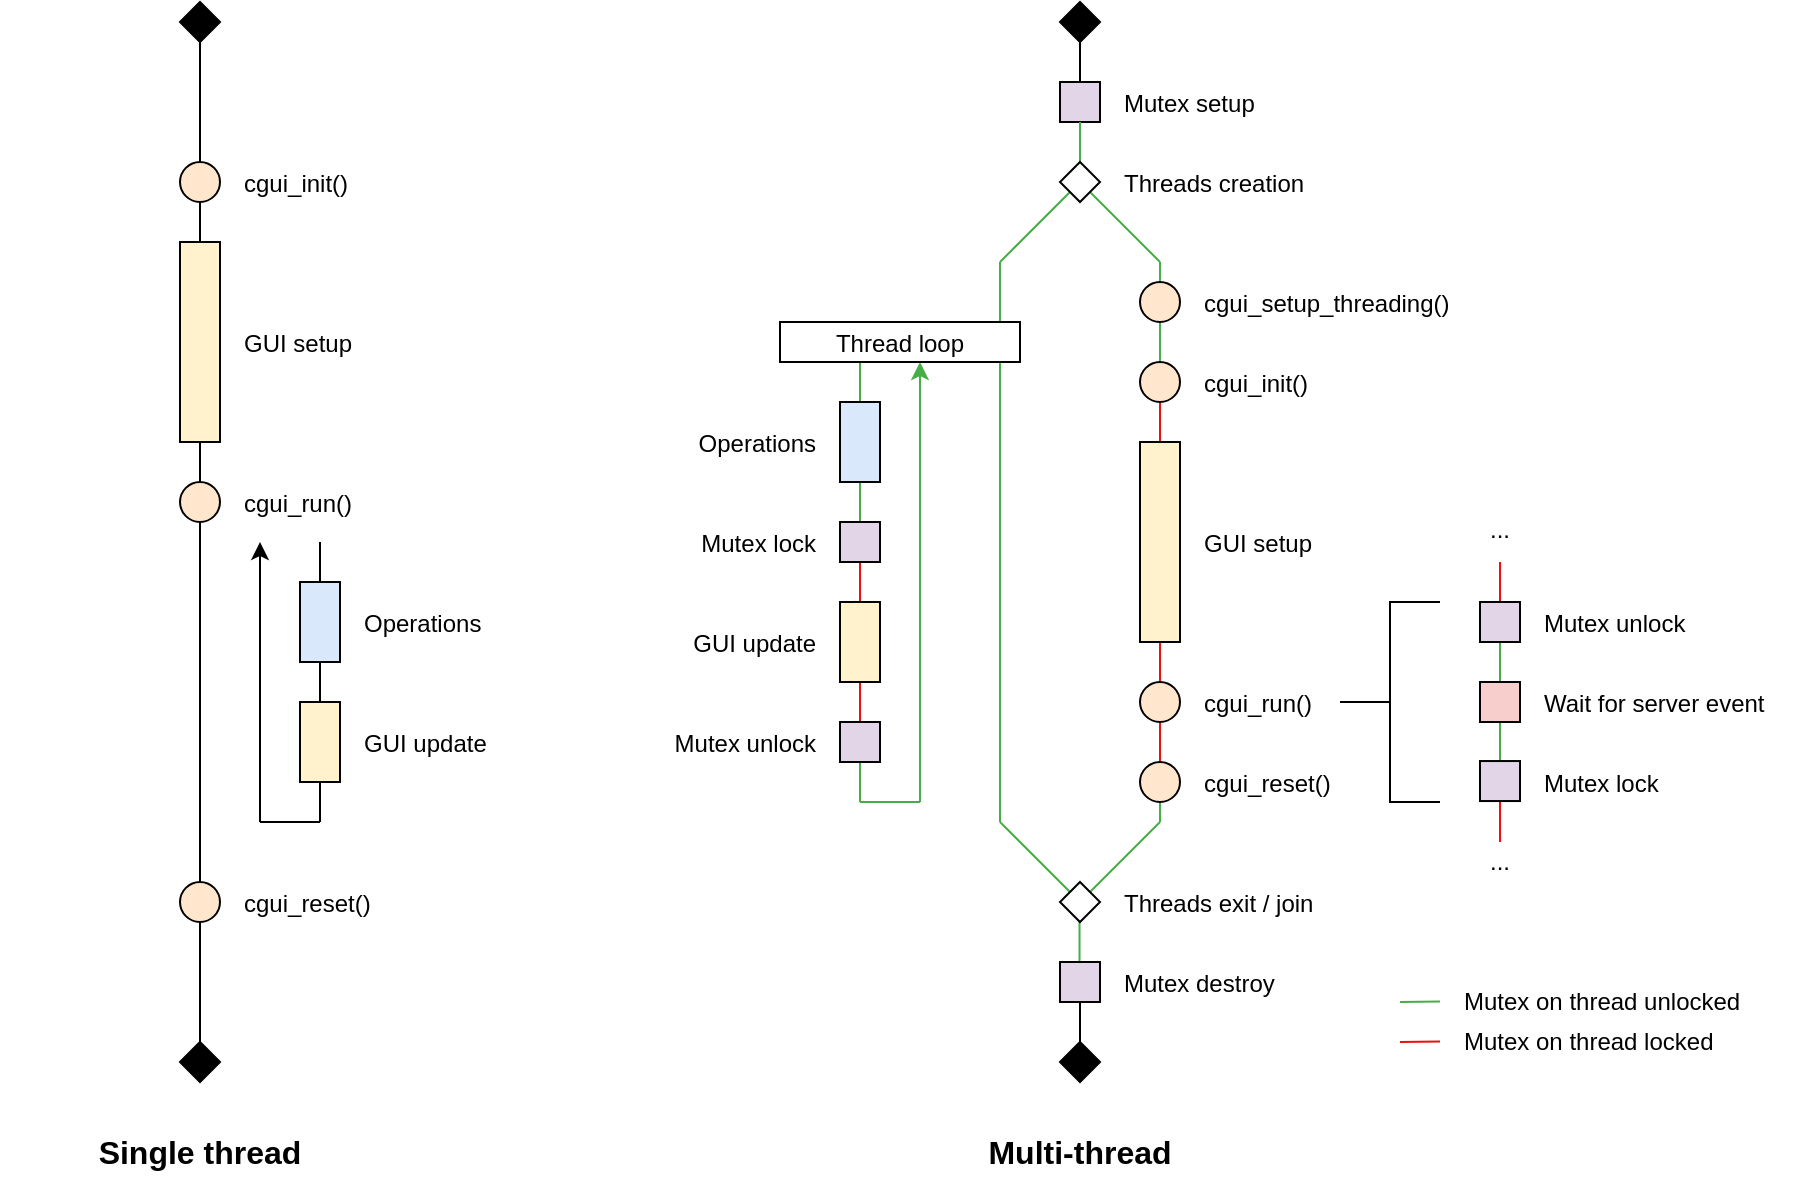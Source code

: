 <mxfile version="24.3.1" type="device">
  <diagram name="Page-1" id="NNzMvzAH6RAcO5H6EFHM">
    <mxGraphModel dx="1614" dy="668" grid="0" gridSize="10" guides="1" tooltips="1" connect="1" arrows="1" fold="1" page="0" pageScale="1" pageWidth="1700" pageHeight="1100" math="0" shadow="0">
      <root>
        <mxCell id="0" />
        <mxCell id="1" parent="0" />
        <mxCell id="VhwrPY5S7b6r6fd7C4hk-90" value="" style="endArrow=none;html=1;rounded=0;strokeColor=#47AD47;" edge="1" parent="1">
          <mxGeometry width="50" height="50" relative="1" as="geometry">
            <mxPoint x="560" y="440" as="sourcePoint" />
            <mxPoint x="560" y="160" as="targetPoint" />
          </mxGeometry>
        </mxCell>
        <mxCell id="VhwrPY5S7b6r6fd7C4hk-6" value="" style="endArrow=none;html=1;rounded=0;exitX=0.5;exitY=0;exitDx=0;exitDy=0;" edge="1" parent="1" source="VhwrPY5S7b6r6fd7C4hk-32">
          <mxGeometry width="50" height="50" relative="1" as="geometry">
            <mxPoint x="80" y="70" as="sourcePoint" />
            <mxPoint x="80" y="40" as="targetPoint" />
          </mxGeometry>
        </mxCell>
        <mxCell id="VhwrPY5S7b6r6fd7C4hk-2" value="" style="rhombus;whiteSpace=wrap;html=1;fillColor=#000000;" vertex="1" parent="1">
          <mxGeometry x="70" y="30" width="20" height="20" as="geometry" />
        </mxCell>
        <mxCell id="VhwrPY5S7b6r6fd7C4hk-7" value="" style="endArrow=none;html=1;rounded=0;" edge="1" parent="1">
          <mxGeometry width="50" height="50" relative="1" as="geometry">
            <mxPoint x="80" y="270" as="sourcePoint" />
            <mxPoint x="80" y="130" as="targetPoint" />
          </mxGeometry>
        </mxCell>
        <mxCell id="VhwrPY5S7b6r6fd7C4hk-10" value="" style="rounded=0;whiteSpace=wrap;html=1;fillColor=#fff2cc;strokeColor=#000000;" vertex="1" parent="1">
          <mxGeometry x="70" y="150" width="20" height="100" as="geometry" />
        </mxCell>
        <mxCell id="VhwrPY5S7b6r6fd7C4hk-13" value="" style="endArrow=none;html=1;rounded=0;" edge="1" parent="1">
          <mxGeometry width="50" height="50" relative="1" as="geometry">
            <mxPoint x="80" y="470" as="sourcePoint" />
            <mxPoint x="80" y="290" as="targetPoint" />
          </mxGeometry>
        </mxCell>
        <mxCell id="VhwrPY5S7b6r6fd7C4hk-15" value="cgui_init()" style="text;html=1;align=left;verticalAlign=bottom;whiteSpace=wrap;rounded=0;" vertex="1" parent="1">
          <mxGeometry x="100" y="110" width="100" height="20" as="geometry" />
        </mxCell>
        <mxCell id="VhwrPY5S7b6r6fd7C4hk-17" value="" style="endArrow=none;html=1;rounded=0;entryX=0.5;entryY=1;entryDx=0;entryDy=0;" edge="1" parent="1" target="VhwrPY5S7b6r6fd7C4hk-34">
          <mxGeometry width="50" height="50" relative="1" as="geometry">
            <mxPoint x="80" y="560" as="sourcePoint" />
            <mxPoint x="80" y="530" as="targetPoint" />
          </mxGeometry>
        </mxCell>
        <mxCell id="VhwrPY5S7b6r6fd7C4hk-14" value="" style="rhombus;whiteSpace=wrap;html=1;fillColor=#000000;" vertex="1" parent="1">
          <mxGeometry x="70" y="550" width="20" height="20" as="geometry" />
        </mxCell>
        <mxCell id="VhwrPY5S7b6r6fd7C4hk-18" value="cgui_reset()" style="text;html=1;align=left;verticalAlign=bottom;whiteSpace=wrap;rounded=0;" vertex="1" parent="1">
          <mxGeometry x="100" y="470" width="100" height="20" as="geometry" />
        </mxCell>
        <mxCell id="VhwrPY5S7b6r6fd7C4hk-19" value="GUI setup" style="text;html=1;align=left;verticalAlign=bottom;whiteSpace=wrap;rounded=0;" vertex="1" parent="1">
          <mxGeometry x="100" y="190" width="100" height="20" as="geometry" />
        </mxCell>
        <mxCell id="VhwrPY5S7b6r6fd7C4hk-20" value="cgui_run()" style="text;html=1;align=left;verticalAlign=bottom;whiteSpace=wrap;rounded=0;" vertex="1" parent="1">
          <mxGeometry x="100" y="270" width="100" height="20" as="geometry" />
        </mxCell>
        <mxCell id="VhwrPY5S7b6r6fd7C4hk-21" value="" style="endArrow=classic;html=1;rounded=0;" edge="1" parent="1">
          <mxGeometry width="50" height="50" relative="1" as="geometry">
            <mxPoint x="110" y="440" as="sourcePoint" />
            <mxPoint x="110" y="300" as="targetPoint" />
          </mxGeometry>
        </mxCell>
        <mxCell id="VhwrPY5S7b6r6fd7C4hk-22" value="" style="endArrow=none;html=1;rounded=0;" edge="1" parent="1">
          <mxGeometry width="50" height="50" relative="1" as="geometry">
            <mxPoint x="140" y="300" as="sourcePoint" />
            <mxPoint x="140" y="380" as="targetPoint" />
          </mxGeometry>
        </mxCell>
        <mxCell id="VhwrPY5S7b6r6fd7C4hk-23" value="" style="endArrow=none;html=1;rounded=0;" edge="1" parent="1">
          <mxGeometry width="50" height="50" relative="1" as="geometry">
            <mxPoint x="110" y="440" as="sourcePoint" />
            <mxPoint x="140" y="440" as="targetPoint" />
          </mxGeometry>
        </mxCell>
        <mxCell id="VhwrPY5S7b6r6fd7C4hk-28" value="" style="endArrow=none;html=1;rounded=0;" edge="1" parent="1" target="VhwrPY5S7b6r6fd7C4hk-27">
          <mxGeometry width="50" height="50" relative="1" as="geometry">
            <mxPoint x="140" y="440" as="sourcePoint" />
            <mxPoint x="140" y="300" as="targetPoint" />
          </mxGeometry>
        </mxCell>
        <mxCell id="VhwrPY5S7b6r6fd7C4hk-27" value="" style="rounded=0;whiteSpace=wrap;html=1;fillColor=#fff2cc;strokeColor=#000000;" vertex="1" parent="1">
          <mxGeometry x="130" y="380" width="20" height="40" as="geometry" />
        </mxCell>
        <mxCell id="VhwrPY5S7b6r6fd7C4hk-29" value="Operations" style="text;html=1;align=left;verticalAlign=bottom;whiteSpace=wrap;rounded=0;" vertex="1" parent="1">
          <mxGeometry x="160" y="330" width="100" height="20" as="geometry" />
        </mxCell>
        <mxCell id="VhwrPY5S7b6r6fd7C4hk-30" value="" style="rounded=0;whiteSpace=wrap;html=1;fillColor=#dae8fc;strokeColor=#000000;" vertex="1" parent="1">
          <mxGeometry x="130" y="320" width="20" height="40" as="geometry" />
        </mxCell>
        <mxCell id="VhwrPY5S7b6r6fd7C4hk-31" value="GUI update" style="text;html=1;align=left;verticalAlign=bottom;whiteSpace=wrap;rounded=0;" vertex="1" parent="1">
          <mxGeometry x="160" y="390" width="100" height="20" as="geometry" />
        </mxCell>
        <mxCell id="VhwrPY5S7b6r6fd7C4hk-32" value="" style="ellipse;whiteSpace=wrap;html=1;aspect=fixed;fillColor=#ffe6cc;strokeColor=#000000;" vertex="1" parent="1">
          <mxGeometry x="70" y="110" width="20" height="20" as="geometry" />
        </mxCell>
        <mxCell id="VhwrPY5S7b6r6fd7C4hk-33" value="" style="ellipse;whiteSpace=wrap;html=1;aspect=fixed;fillColor=#ffe6cc;strokeColor=#000000;" vertex="1" parent="1">
          <mxGeometry x="70" y="270" width="20" height="20" as="geometry" />
        </mxCell>
        <mxCell id="VhwrPY5S7b6r6fd7C4hk-34" value="" style="ellipse;whiteSpace=wrap;html=1;aspect=fixed;fillColor=#ffe6cc;strokeColor=#000000;" vertex="1" parent="1">
          <mxGeometry x="70" y="470" width="20" height="20" as="geometry" />
        </mxCell>
        <mxCell id="VhwrPY5S7b6r6fd7C4hk-58" value="" style="rhombus;whiteSpace=wrap;html=1;fillColor=#000000;" vertex="1" parent="1">
          <mxGeometry x="510" y="30" width="20" height="20" as="geometry" />
        </mxCell>
        <mxCell id="VhwrPY5S7b6r6fd7C4hk-59" value="" style="endArrow=none;html=1;rounded=0;" edge="1" parent="1">
          <mxGeometry width="50" height="50" relative="1" as="geometry">
            <mxPoint x="560" y="370" as="sourcePoint" />
            <mxPoint x="560" y="230" as="targetPoint" />
          </mxGeometry>
        </mxCell>
        <mxCell id="VhwrPY5S7b6r6fd7C4hk-61" value="" style="endArrow=none;html=1;rounded=0;fillColor=#f8cecc;strokeColor=#EB1111;" edge="1" parent="1">
          <mxGeometry width="50" height="50" relative="1" as="geometry">
            <mxPoint x="560" y="410" as="sourcePoint" />
            <mxPoint x="560" y="230" as="targetPoint" />
          </mxGeometry>
        </mxCell>
        <mxCell id="VhwrPY5S7b6r6fd7C4hk-62" value="cgui_init()" style="text;html=1;align=left;verticalAlign=bottom;whiteSpace=wrap;rounded=0;" vertex="1" parent="1">
          <mxGeometry x="580" y="210" width="100" height="20" as="geometry" />
        </mxCell>
        <mxCell id="VhwrPY5S7b6r6fd7C4hk-63" value="" style="endArrow=none;html=1;rounded=0;strokeColor=#000000;" edge="1" parent="1">
          <mxGeometry width="50" height="50" relative="1" as="geometry">
            <mxPoint x="520" y="560" as="sourcePoint" />
            <mxPoint x="520" y="520" as="targetPoint" />
          </mxGeometry>
        </mxCell>
        <mxCell id="VhwrPY5S7b6r6fd7C4hk-65" value="cgui_reset()" style="text;html=1;align=left;verticalAlign=bottom;whiteSpace=wrap;rounded=0;" vertex="1" parent="1">
          <mxGeometry x="580" y="410" width="100" height="20" as="geometry" />
        </mxCell>
        <mxCell id="VhwrPY5S7b6r6fd7C4hk-66" value="GUI setup" style="text;html=1;align=left;verticalAlign=bottom;whiteSpace=wrap;rounded=0;" vertex="1" parent="1">
          <mxGeometry x="580" y="290" width="100" height="20" as="geometry" />
        </mxCell>
        <mxCell id="VhwrPY5S7b6r6fd7C4hk-67" value="cgui_run()" style="text;html=1;align=left;verticalAlign=bottom;whiteSpace=wrap;rounded=0;" vertex="1" parent="1">
          <mxGeometry x="580" y="370" width="100" height="20" as="geometry" />
        </mxCell>
        <mxCell id="VhwrPY5S7b6r6fd7C4hk-70" value="" style="endArrow=none;html=1;rounded=0;strokeColor=#47AD47;" edge="1" parent="1">
          <mxGeometry width="50" height="50" relative="1" as="geometry">
            <mxPoint x="410" y="430" as="sourcePoint" />
            <mxPoint x="440" y="430" as="targetPoint" />
          </mxGeometry>
        </mxCell>
        <mxCell id="VhwrPY5S7b6r6fd7C4hk-73" value="Operations" style="text;html=1;align=right;verticalAlign=bottom;whiteSpace=wrap;rounded=0;" vertex="1" parent="1">
          <mxGeometry x="290" y="240.0" width="100" height="20" as="geometry" />
        </mxCell>
        <mxCell id="VhwrPY5S7b6r6fd7C4hk-75" value="GUI update" style="text;html=1;align=right;verticalAlign=bottom;whiteSpace=wrap;rounded=0;" vertex="1" parent="1">
          <mxGeometry x="290" y="340" width="100" height="20" as="geometry" />
        </mxCell>
        <mxCell id="VhwrPY5S7b6r6fd7C4hk-81" value="Mutex setup" style="text;html=1;align=left;verticalAlign=bottom;whiteSpace=wrap;rounded=0;" vertex="1" parent="1">
          <mxGeometry x="540" y="70" width="100" height="20" as="geometry" />
        </mxCell>
        <mxCell id="VhwrPY5S7b6r6fd7C4hk-83" value="" style="endArrow=none;html=1;rounded=0;exitX=0.5;exitY=0;exitDx=0;exitDy=0;strokeColor=#47AD47;" edge="1" parent="1" source="VhwrPY5S7b6r6fd7C4hk-76" target="VhwrPY5S7b6r6fd7C4hk-82">
          <mxGeometry width="50" height="50" relative="1" as="geometry">
            <mxPoint x="560" y="210" as="sourcePoint" />
            <mxPoint x="560" y="100" as="targetPoint" />
          </mxGeometry>
        </mxCell>
        <mxCell id="VhwrPY5S7b6r6fd7C4hk-84" value="cgui_setup_threading()" style="text;html=1;align=left;verticalAlign=bottom;whiteSpace=wrap;rounded=0;" vertex="1" parent="1">
          <mxGeometry x="580" y="170" width="100" height="20" as="geometry" />
        </mxCell>
        <mxCell id="VhwrPY5S7b6r6fd7C4hk-85" value="" style="endArrow=none;html=1;rounded=0;strokeColor=#000000;" edge="1" parent="1">
          <mxGeometry width="50" height="50" relative="1" as="geometry">
            <mxPoint x="520" y="80" as="sourcePoint" />
            <mxPoint x="520" y="50" as="targetPoint" />
          </mxGeometry>
        </mxCell>
        <mxCell id="VhwrPY5S7b6r6fd7C4hk-86" value="" style="endArrow=none;html=1;rounded=0;strokeColor=#47AD47;" edge="1" parent="1">
          <mxGeometry width="50" height="50" relative="1" as="geometry">
            <mxPoint x="560" y="160" as="sourcePoint" />
            <mxPoint x="520" y="120" as="targetPoint" />
          </mxGeometry>
        </mxCell>
        <mxCell id="VhwrPY5S7b6r6fd7C4hk-87" value="" style="endArrow=none;html=1;rounded=0;strokeColor=#47AD47;" edge="1" parent="1">
          <mxGeometry width="50" height="50" relative="1" as="geometry">
            <mxPoint x="480" y="160" as="sourcePoint" />
            <mxPoint x="520" y="120" as="targetPoint" />
          </mxGeometry>
        </mxCell>
        <mxCell id="VhwrPY5S7b6r6fd7C4hk-88" value="" style="endArrow=none;html=1;rounded=0;strokeColor=#47AD47;" edge="1" parent="1">
          <mxGeometry width="50" height="50" relative="1" as="geometry">
            <mxPoint x="520" y="480" as="sourcePoint" />
            <mxPoint x="560" y="440" as="targetPoint" />
          </mxGeometry>
        </mxCell>
        <mxCell id="VhwrPY5S7b6r6fd7C4hk-89" value="" style="endArrow=none;html=1;rounded=0;strokeColor=#47AD47;" edge="1" parent="1">
          <mxGeometry width="50" height="50" relative="1" as="geometry">
            <mxPoint x="520" y="480" as="sourcePoint" />
            <mxPoint x="480" y="440" as="targetPoint" />
          </mxGeometry>
        </mxCell>
        <mxCell id="VhwrPY5S7b6r6fd7C4hk-93" value="Mutex destroy" style="text;html=1;align=left;verticalAlign=bottom;whiteSpace=wrap;rounded=0;" vertex="1" parent="1">
          <mxGeometry x="540" y="510" width="100" height="20" as="geometry" />
        </mxCell>
        <mxCell id="VhwrPY5S7b6r6fd7C4hk-95" value="" style="endArrow=none;html=1;rounded=0;strokeColor=#47AD47;" edge="1" parent="1" source="VhwrPY5S7b6r6fd7C4hk-97" target="VhwrPY5S7b6r6fd7C4hk-74">
          <mxGeometry width="50" height="50" relative="1" as="geometry">
            <mxPoint x="-90" y="310" as="sourcePoint" />
            <mxPoint x="-90" y="30.0" as="targetPoint" />
          </mxGeometry>
        </mxCell>
        <mxCell id="VhwrPY5S7b6r6fd7C4hk-96" value="" style="endArrow=none;html=1;rounded=0;strokeColor=#EB1111;" edge="1" parent="1" source="VhwrPY5S7b6r6fd7C4hk-94" target="VhwrPY5S7b6r6fd7C4hk-72">
          <mxGeometry width="50" height="50" relative="1" as="geometry">
            <mxPoint x="-90" y="310" as="sourcePoint" />
            <mxPoint x="-90" y="140" as="targetPoint" />
          </mxGeometry>
        </mxCell>
        <mxCell id="VhwrPY5S7b6r6fd7C4hk-98" value="" style="endArrow=none;html=1;rounded=0;strokeColor=#EB1111;" edge="1" parent="1" source="VhwrPY5S7b6r6fd7C4hk-72" target="VhwrPY5S7b6r6fd7C4hk-97">
          <mxGeometry width="50" height="50" relative="1" as="geometry">
            <mxPoint x="-90" y="200" as="sourcePoint" />
            <mxPoint x="-90" y="140" as="targetPoint" />
          </mxGeometry>
        </mxCell>
        <mxCell id="VhwrPY5S7b6r6fd7C4hk-100" value="Mutex lock" style="text;html=1;align=right;verticalAlign=bottom;whiteSpace=wrap;rounded=0;" vertex="1" parent="1">
          <mxGeometry x="290" y="290" width="100" height="20" as="geometry" />
        </mxCell>
        <mxCell id="VhwrPY5S7b6r6fd7C4hk-101" value="Mutex unlock" style="text;html=1;align=right;verticalAlign=bottom;whiteSpace=wrap;rounded=0;" vertex="1" parent="1">
          <mxGeometry x="290" y="390" width="100" height="20" as="geometry" />
        </mxCell>
        <mxCell id="VhwrPY5S7b6r6fd7C4hk-102" value="" style="endArrow=none;html=1;rounded=0;strokeColor=#47AD47;" edge="1" parent="1">
          <mxGeometry width="50" height="50" relative="1" as="geometry">
            <mxPoint x="480" y="440" as="sourcePoint" />
            <mxPoint x="480" y="160" as="targetPoint" />
          </mxGeometry>
        </mxCell>
        <mxCell id="VhwrPY5S7b6r6fd7C4hk-105" value="" style="endArrow=none;html=1;rounded=0;strokeColor=#47AD47;" edge="1" parent="1">
          <mxGeometry width="50" height="50" relative="1" as="geometry">
            <mxPoint x="410" y="430" as="sourcePoint" />
            <mxPoint x="410" y="410" as="targetPoint" />
          </mxGeometry>
        </mxCell>
        <mxCell id="VhwrPY5S7b6r6fd7C4hk-106" value="" style="endArrow=none;html=1;rounded=0;strokeColor=#47AD47;" edge="1" parent="1">
          <mxGeometry width="50" height="50" relative="1" as="geometry">
            <mxPoint x="410" y="210" as="sourcePoint" />
            <mxPoint x="410" y="230.0" as="targetPoint" />
          </mxGeometry>
        </mxCell>
        <mxCell id="VhwrPY5S7b6r6fd7C4hk-107" value="" style="endArrow=classic;html=1;rounded=0;strokeColor=#47AD47;" edge="1" parent="1">
          <mxGeometry width="50" height="50" relative="1" as="geometry">
            <mxPoint x="440" y="430" as="sourcePoint" />
            <mxPoint x="440" y="210" as="targetPoint" />
          </mxGeometry>
        </mxCell>
        <mxCell id="VhwrPY5S7b6r6fd7C4hk-64" value="" style="rhombus;whiteSpace=wrap;html=1;fillColor=#000000;" vertex="1" parent="1">
          <mxGeometry x="510" y="550" width="20" height="20" as="geometry" />
        </mxCell>
        <mxCell id="VhwrPY5S7b6r6fd7C4hk-76" value="" style="ellipse;whiteSpace=wrap;html=1;aspect=fixed;fillColor=#ffe6cc;strokeColor=#000000;" vertex="1" parent="1">
          <mxGeometry x="550" y="210" width="20" height="20" as="geometry" />
        </mxCell>
        <mxCell id="VhwrPY5S7b6r6fd7C4hk-77" value="" style="ellipse;whiteSpace=wrap;html=1;aspect=fixed;fillColor=#ffe6cc;strokeColor=#000000;" vertex="1" parent="1">
          <mxGeometry x="550" y="370" width="20" height="20" as="geometry" />
        </mxCell>
        <mxCell id="VhwrPY5S7b6r6fd7C4hk-78" value="" style="ellipse;whiteSpace=wrap;html=1;aspect=fixed;fillColor=#ffe6cc;strokeColor=#000000;" vertex="1" parent="1">
          <mxGeometry x="550" y="410" width="20" height="20" as="geometry" />
        </mxCell>
        <mxCell id="VhwrPY5S7b6r6fd7C4hk-82" value="" style="ellipse;whiteSpace=wrap;html=1;aspect=fixed;fillColor=#ffe6cc;strokeColor=#000000;" vertex="1" parent="1">
          <mxGeometry x="550" y="170" width="20" height="20" as="geometry" />
        </mxCell>
        <mxCell id="VhwrPY5S7b6r6fd7C4hk-60" value="" style="rounded=0;whiteSpace=wrap;html=1;fillColor=#fff2cc;strokeColor=#000000;" vertex="1" parent="1">
          <mxGeometry x="550" y="250" width="20" height="100" as="geometry" />
        </mxCell>
        <mxCell id="VhwrPY5S7b6r6fd7C4hk-74" value="" style="rounded=0;whiteSpace=wrap;html=1;fillColor=#dae8fc;strokeColor=#000000;" vertex="1" parent="1">
          <mxGeometry x="400" y="230.0" width="20" height="40" as="geometry" />
        </mxCell>
        <mxCell id="VhwrPY5S7b6r6fd7C4hk-72" value="" style="rounded=0;whiteSpace=wrap;html=1;fillColor=#fff2cc;strokeColor=#000000;" vertex="1" parent="1">
          <mxGeometry x="400" y="330" width="20" height="40" as="geometry" />
        </mxCell>
        <mxCell id="VhwrPY5S7b6r6fd7C4hk-97" value="" style="whiteSpace=wrap;html=1;aspect=fixed;fillColor=#e1d5e7;strokeColor=#000000;" vertex="1" parent="1">
          <mxGeometry x="400" y="290" width="20" height="20" as="geometry" />
        </mxCell>
        <mxCell id="VhwrPY5S7b6r6fd7C4hk-94" value="" style="whiteSpace=wrap;html=1;aspect=fixed;fillColor=#e1d5e7;strokeColor=#000000;" vertex="1" parent="1">
          <mxGeometry x="400" y="390" width="20" height="20" as="geometry" />
        </mxCell>
        <mxCell id="VhwrPY5S7b6r6fd7C4hk-80" value="" style="rounded=0;whiteSpace=wrap;html=1;fillColor=#e1d5e7;strokeColor=#000000;" vertex="1" parent="1">
          <mxGeometry x="510" y="70" width="20" height="20" as="geometry" />
        </mxCell>
        <mxCell id="VhwrPY5S7b6r6fd7C4hk-110" value="" style="strokeWidth=1;html=1;shape=mxgraph.flowchart.annotation_2;align=left;labelPosition=right;pointerEvents=1;" vertex="1" parent="1">
          <mxGeometry x="650" y="330" width="50" height="100" as="geometry" />
        </mxCell>
        <mxCell id="VhwrPY5S7b6r6fd7C4hk-114" value="" style="endArrow=none;html=1;rounded=0;fontColor=#47AD47;strokeColor=#EB1111;" edge="1" parent="1">
          <mxGeometry width="50" height="50" relative="1" as="geometry">
            <mxPoint x="730" y="310" as="sourcePoint" />
            <mxPoint x="730" y="330" as="targetPoint" />
          </mxGeometry>
        </mxCell>
        <mxCell id="VhwrPY5S7b6r6fd7C4hk-115" value="" style="endArrow=none;html=1;rounded=0;fontColor=#47AD47;strokeColor=#EB1111;" edge="1" parent="1">
          <mxGeometry width="50" height="50" relative="1" as="geometry">
            <mxPoint x="730" y="450" as="sourcePoint" />
            <mxPoint x="730" y="430" as="targetPoint" />
          </mxGeometry>
        </mxCell>
        <mxCell id="VhwrPY5S7b6r6fd7C4hk-116" value="" style="endArrow=none;html=1;rounded=0;exitX=0.5;exitY=0;exitDx=0;exitDy=0;fontColor=#EB1111;strokeColor=#47AD47;" edge="1" parent="1" source="VhwrPY5S7b6r6fd7C4hk-112">
          <mxGeometry width="50" height="50" relative="1" as="geometry">
            <mxPoint x="680" y="440" as="sourcePoint" />
            <mxPoint x="730" y="390" as="targetPoint" />
          </mxGeometry>
        </mxCell>
        <mxCell id="VhwrPY5S7b6r6fd7C4hk-117" value="" style="endArrow=none;html=1;rounded=0;exitX=0.5;exitY=0;exitDx=0;exitDy=0;fontColor=#EB1111;strokeColor=#47AD47;" edge="1" parent="1" source="VhwrPY5S7b6r6fd7C4hk-111">
          <mxGeometry width="50" height="50" relative="1" as="geometry">
            <mxPoint x="680" y="400" as="sourcePoint" />
            <mxPoint x="730" y="350" as="targetPoint" />
          </mxGeometry>
        </mxCell>
        <mxCell id="VhwrPY5S7b6r6fd7C4hk-118" value="..." style="text;html=1;align=center;verticalAlign=top;whiteSpace=wrap;rounded=0;" vertex="1" parent="1">
          <mxGeometry x="710" y="279.52" width="40" height="20" as="geometry" />
        </mxCell>
        <mxCell id="VhwrPY5S7b6r6fd7C4hk-119" value="..." style="text;html=1;align=center;verticalAlign=middle;whiteSpace=wrap;rounded=0;" vertex="1" parent="1">
          <mxGeometry x="710" y="450" width="40" height="20" as="geometry" />
        </mxCell>
        <mxCell id="VhwrPY5S7b6r6fd7C4hk-120" value="Mutex unlock" style="text;html=1;align=left;verticalAlign=bottom;whiteSpace=wrap;rounded=0;" vertex="1" parent="1">
          <mxGeometry x="750" y="330" width="130" height="20" as="geometry" />
        </mxCell>
        <mxCell id="VhwrPY5S7b6r6fd7C4hk-121" value="Wait for server event" style="text;html=1;align=left;verticalAlign=bottom;whiteSpace=wrap;rounded=0;" vertex="1" parent="1">
          <mxGeometry x="750" y="370" width="120" height="20" as="geometry" />
        </mxCell>
        <mxCell id="VhwrPY5S7b6r6fd7C4hk-122" value="Mutex lock" style="text;html=1;align=left;verticalAlign=bottom;whiteSpace=wrap;rounded=0;" vertex="1" parent="1">
          <mxGeometry x="750" y="410" width="100" height="20" as="geometry" />
        </mxCell>
        <mxCell id="VhwrPY5S7b6r6fd7C4hk-111" value="" style="whiteSpace=wrap;html=1;aspect=fixed;fillColor=#F8CECC;strokeColor=#000000;" vertex="1" parent="1">
          <mxGeometry x="720" y="370" width="20" height="20" as="geometry" />
        </mxCell>
        <mxCell id="VhwrPY5S7b6r6fd7C4hk-112" value="" style="whiteSpace=wrap;html=1;aspect=fixed;fillColor=#e1d5e7;strokeColor=#000000;" vertex="1" parent="1">
          <mxGeometry x="720" y="409.52" width="20" height="20" as="geometry" />
        </mxCell>
        <mxCell id="VhwrPY5S7b6r6fd7C4hk-113" value="" style="whiteSpace=wrap;html=1;aspect=fixed;fillColor=#e1d5e7;strokeColor=#000000;" vertex="1" parent="1">
          <mxGeometry x="720" y="330" width="20" height="20" as="geometry" />
        </mxCell>
        <mxCell id="VhwrPY5S7b6r6fd7C4hk-123" value="" style="endArrow=none;html=1;rounded=0;strokeColor=#47AD47;" edge="1" parent="1">
          <mxGeometry width="50" height="50" relative="1" as="geometry">
            <mxPoint x="520" y="120" as="sourcePoint" />
            <mxPoint x="520" y="90" as="targetPoint" />
          </mxGeometry>
        </mxCell>
        <mxCell id="VhwrPY5S7b6r6fd7C4hk-124" value="" style="endArrow=none;html=1;rounded=0;strokeColor=#47AD47;" edge="1" parent="1">
          <mxGeometry width="50" height="50" relative="1" as="geometry">
            <mxPoint x="519.76" y="510" as="sourcePoint" />
            <mxPoint x="519.76" y="480" as="targetPoint" />
          </mxGeometry>
        </mxCell>
        <mxCell id="VhwrPY5S7b6r6fd7C4hk-92" value="" style="rounded=0;whiteSpace=wrap;html=1;fillColor=#e1d5e7;strokeColor=#000000;" vertex="1" parent="1">
          <mxGeometry x="510" y="510" width="20" height="20" as="geometry" />
        </mxCell>
        <mxCell id="VhwrPY5S7b6r6fd7C4hk-125" value="&lt;div style=&quot;font-size: 16px;&quot;&gt;&lt;b style=&quot;font-size: 16px;&quot;&gt;Single thread&lt;/b&gt;&lt;/div&gt;" style="text;html=1;align=center;verticalAlign=middle;whiteSpace=wrap;rounded=0;fontSize=16;" vertex="1" parent="1">
          <mxGeometry x="-20" y="590" width="200" height="30" as="geometry" />
        </mxCell>
        <mxCell id="VhwrPY5S7b6r6fd7C4hk-126" value="&lt;div style=&quot;font-size: 16px;&quot;&gt;&lt;b style=&quot;font-size: 16px;&quot;&gt;Multi-thread&lt;/b&gt;&lt;/div&gt;" style="text;html=1;align=center;verticalAlign=middle;whiteSpace=wrap;rounded=0;fontSize=16;" vertex="1" parent="1">
          <mxGeometry x="400" y="590" width="240" height="30" as="geometry" />
        </mxCell>
        <mxCell id="VhwrPY5S7b6r6fd7C4hk-127" value="" style="endArrow=none;html=1;rounded=0;strokeWidth=1;strokeColor=#47AD47;" edge="1" parent="1">
          <mxGeometry width="50" height="50" relative="1" as="geometry">
            <mxPoint x="680" y="530" as="sourcePoint" />
            <mxPoint x="700" y="529.76" as="targetPoint" />
          </mxGeometry>
        </mxCell>
        <mxCell id="VhwrPY5S7b6r6fd7C4hk-128" value="" style="endArrow=none;html=1;rounded=0;strokeWidth=1;strokeColor=#EB1111;" edge="1" parent="1">
          <mxGeometry width="50" height="50" relative="1" as="geometry">
            <mxPoint x="680" y="550" as="sourcePoint" />
            <mxPoint x="700" y="549.76" as="targetPoint" />
          </mxGeometry>
        </mxCell>
        <mxCell id="VhwrPY5S7b6r6fd7C4hk-129" value="Mutex on thread unlocked" style="text;html=1;align=left;verticalAlign=middle;whiteSpace=wrap;rounded=0;" vertex="1" parent="1">
          <mxGeometry x="710" y="520" width="150" height="20" as="geometry" />
        </mxCell>
        <mxCell id="VhwrPY5S7b6r6fd7C4hk-130" value="Mutex on thread locked" style="text;html=1;align=left;verticalAlign=middle;whiteSpace=wrap;rounded=0;" vertex="1" parent="1">
          <mxGeometry x="710" y="540" width="150" height="20" as="geometry" />
        </mxCell>
        <mxCell id="VhwrPY5S7b6r6fd7C4hk-131" value="" style="rhombus;whiteSpace=wrap;html=1;fillColor=#FFFFFF;" vertex="1" parent="1">
          <mxGeometry x="510" y="110" width="20" height="20" as="geometry" />
        </mxCell>
        <mxCell id="VhwrPY5S7b6r6fd7C4hk-132" value="" style="rhombus;whiteSpace=wrap;html=1;fillColor=#FFFFFF;" vertex="1" parent="1">
          <mxGeometry x="510" y="470" width="20" height="20" as="geometry" />
        </mxCell>
        <mxCell id="VhwrPY5S7b6r6fd7C4hk-133" value="Threads creation" style="text;html=1;align=left;verticalAlign=bottom;whiteSpace=wrap;rounded=0;" vertex="1" parent="1">
          <mxGeometry x="540" y="110" width="100" height="20" as="geometry" />
        </mxCell>
        <mxCell id="VhwrPY5S7b6r6fd7C4hk-134" value="Threads exit / join" style="text;html=1;align=left;verticalAlign=bottom;whiteSpace=wrap;rounded=0;" vertex="1" parent="1">
          <mxGeometry x="540" y="470" width="100" height="20" as="geometry" />
        </mxCell>
        <mxCell id="VhwrPY5S7b6r6fd7C4hk-135" value="Thread loop" style="rounded=0;whiteSpace=wrap;html=1;verticalAlign=bottom;" vertex="1" parent="1">
          <mxGeometry x="370" y="190" width="120" height="20" as="geometry" />
        </mxCell>
      </root>
    </mxGraphModel>
  </diagram>
</mxfile>
